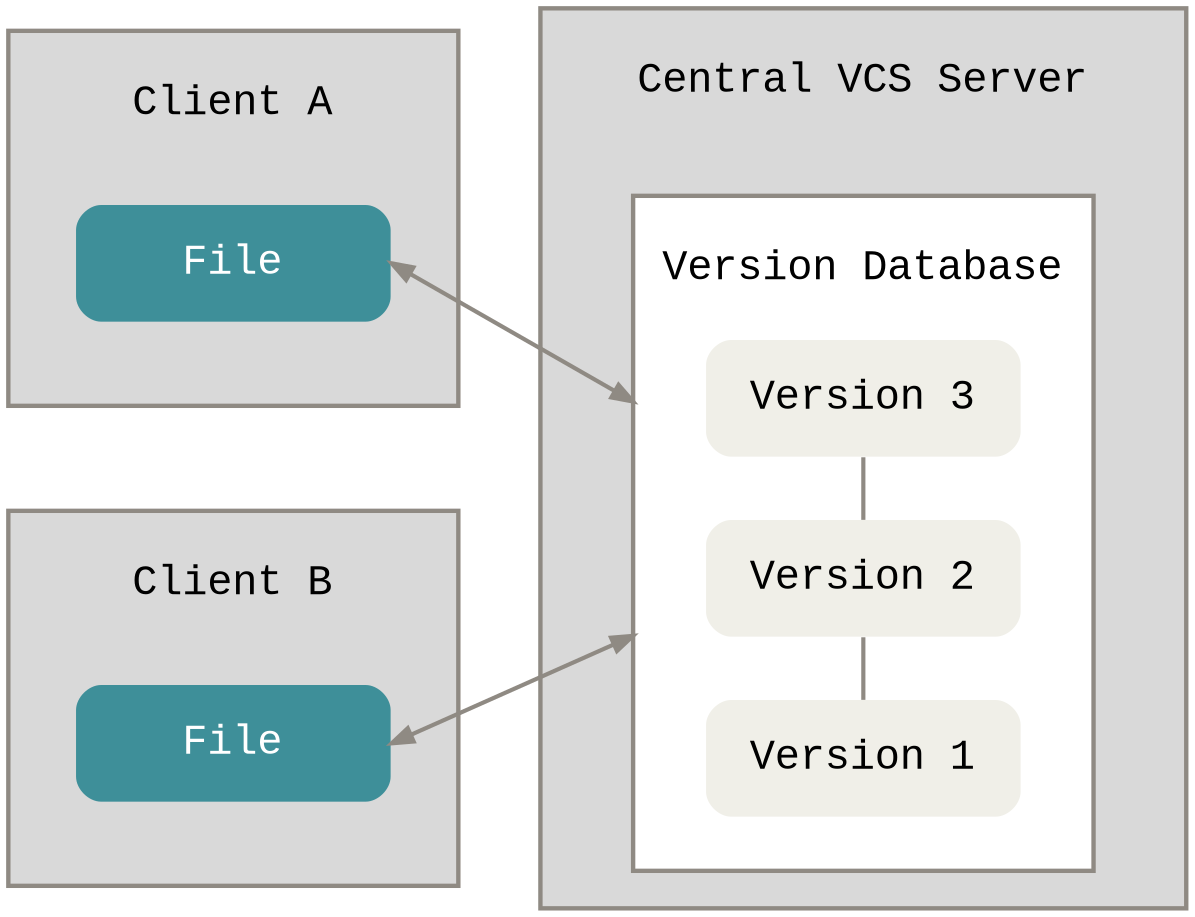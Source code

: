 graph Git {
  layout=neato
  bgcolor="transparent"

  edge [color="#8f8a83"
        penwidth=2]

  node [shape=box
        style="filled"
        fontname="Menlo, Monaco, Consolas, Lucida Console, Courier New, monospace"
        fontsize=20
        margin=".2,.23"
        width=2.1
        penwidth=1]

  node [color="#8f8a83"
        penwidth=2.1
        fillcolor="#d9d9d9"
        labelloc=t]

  client_a [label="\nClient A"
            pos="0,1.6!"
            height=2.5
            width=3]

  client_b [label="\nClient B"
            pos="0,-1.6!"
            height=2.5
            width=3]

  server [label="\nCentral VCS Server"
          pos="4.2,0!"
          height=6
          width=4.3]

  versions [label="\nVersion Database"
            fillcolor="#ffffff"
            pos="4.2,-.5!"
            height=4.5]

  node [shape=box
        style="rounded,filled"
        fillcolor="#f0efe8"
        labelloc=c
        margin=".2,.23"
        width=2.1
        penwidth=0]

  version1 [label="Version 1"
            pos="4.2,-2!"]
  version2 [label="Version 2"
            pos="4.2,-.8!"]
  version3 [label="Version 3"
            pos="4.2,.4!"]

  version3 -- version2 -- version1

  node [fillcolor="#3e8f99"
        fontcolor="#ffffff"]
  edge [dir="both"]

  file_a [label="File"
          pos="0,1.3!"]
  file_b [label="File"
          pos="0,-1.9!"]
  file_a:e -- versions:_
  file_b:e -- versions:_
}
